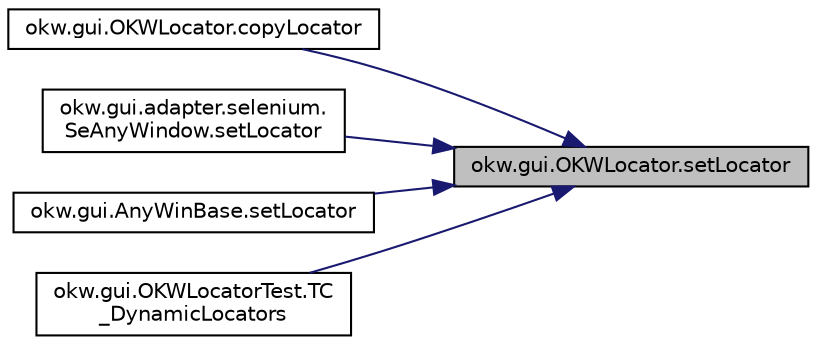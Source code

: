 digraph "okw.gui.OKWLocator.setLocator"
{
 // INTERACTIVE_SVG=YES
 // LATEX_PDF_SIZE
  edge [fontname="Helvetica",fontsize="10",labelfontname="Helvetica",labelfontsize="10"];
  node [fontname="Helvetica",fontsize="10",shape=record];
  rankdir="RL";
  Node1 [label="okw.gui.OKWLocator.setLocator",height=0.2,width=0.4,color="black", fillcolor="grey75", style="filled", fontcolor="black",tooltip="Setzt den Wert (z.B."];
  Node1 -> Node2 [dir="back",color="midnightblue",fontsize="10",style="solid",fontname="Helvetica"];
  Node2 [label="okw.gui.OKWLocator.copyLocator",height=0.2,width=0.4,color="black", fillcolor="white", style="filled",URL="$classokw_1_1gui_1_1_o_k_w_locator.html#a3f8e9de3291778c9c7a52dab2a1e08d0",tooltip="Copiert bzw, überträgt die Werte des fpSource Locators auf die Aktuelle Instanz."];
  Node1 -> Node3 [dir="back",color="midnightblue",fontsize="10",style="solid",fontname="Helvetica"];
  Node3 [label="okw.gui.adapter.selenium.\lSeAnyWindow.setLocator",height=0.2,width=0.4,color="black", fillcolor="white", style="filled",URL="$classokw_1_1gui_1_1adapter_1_1selenium_1_1_se_any_window.html#a7be191c3d8b65df2514b61d65cf649c9",tooltip="Setzt den Locator für den aktuellen GUI-Adapter."];
  Node1 -> Node4 [dir="back",color="midnightblue",fontsize="10",style="solid",fontname="Helvetica"];
  Node4 [label="okw.gui.AnyWinBase.setLocator",height=0.2,width=0.4,color="black", fillcolor="white", style="filled",URL="$classokw_1_1gui_1_1_any_win_base.html#a3194f519d53d24425a34f0433bc164a6",tooltip="Setzt den Locator für den aktuellen GUI-Adapter."];
  Node1 -> Node5 [dir="back",color="midnightblue",fontsize="10",style="solid",fontname="Helvetica"];
  Node5 [label="okw.gui.OKWLocatorTest.TC\l_DynamicLocators",height=0.2,width=0.4,color="black", fillcolor="white", style="filled",URL="$classokw_1_1gui_1_1_o_k_w_locator_test.html#ad8b291589037dc9118456dd1a9b90e3d",tooltip="Prüft, ob dynamische Locatoren möglich sind."];
}

